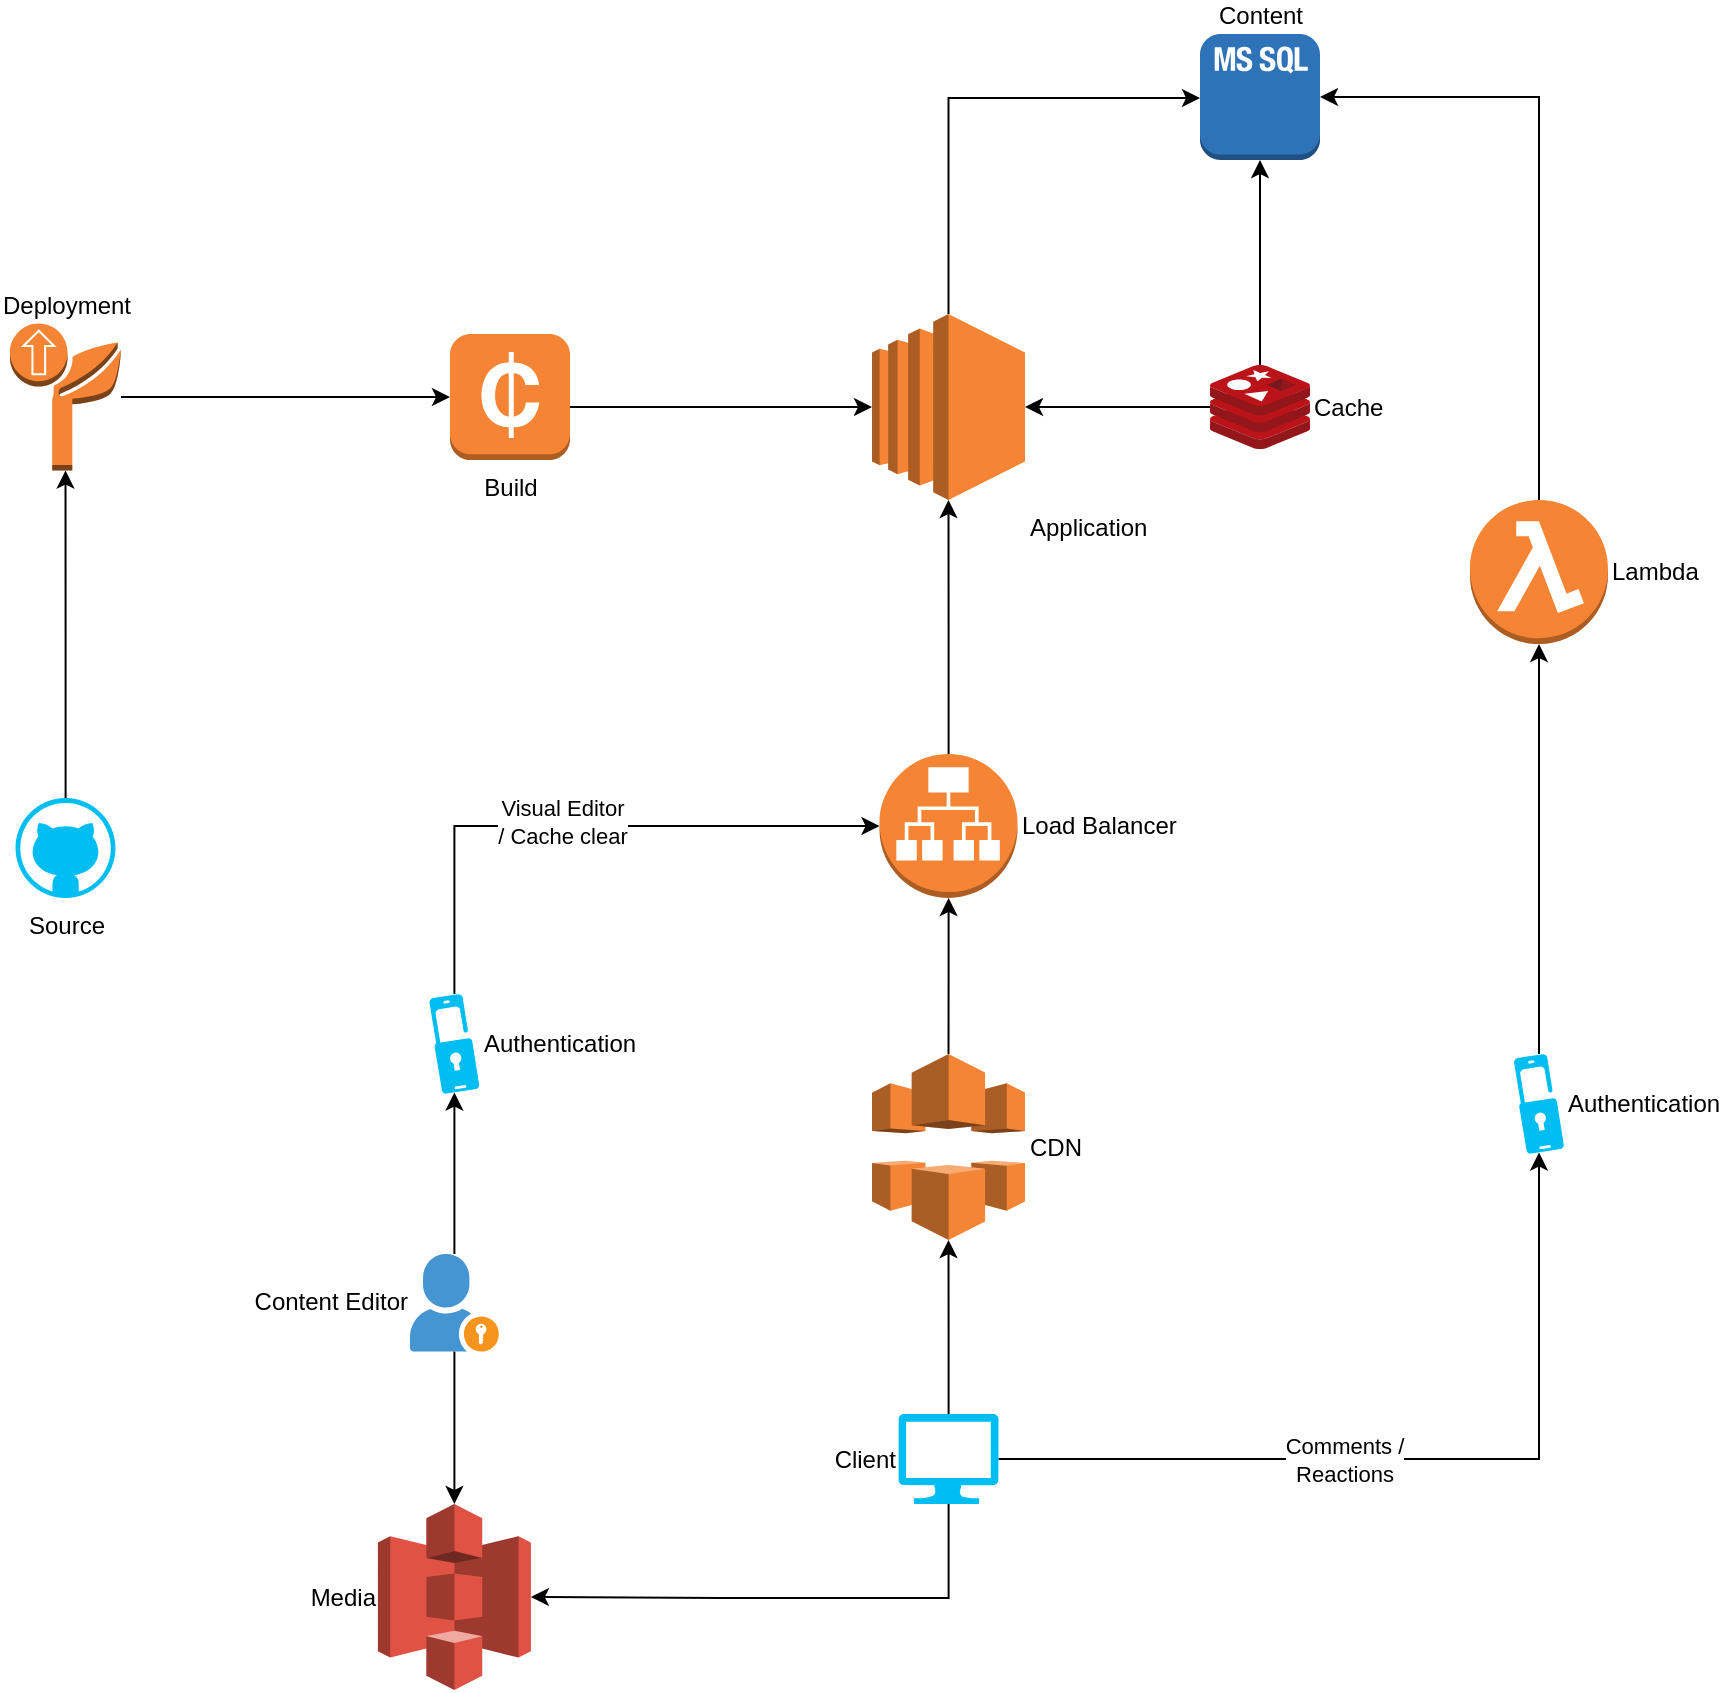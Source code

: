 <mxfile version="22.1.21" type="github">
  <diagram name="Page-1" id="aaaa8250-4180-3840-79b5-4cada1eebb92">
    <mxGraphModel dx="2156" dy="801" grid="1" gridSize="10" guides="1" tooltips="1" connect="1" arrows="1" fold="1" page="1" pageScale="1" pageWidth="850" pageHeight="1100" background="none" math="0" shadow="0">
      <root>
        <mxCell id="0" />
        <mxCell id="1" parent="0" />
        <mxCell id="64R8TixSoIScUBKTJMOt-53" style="edgeStyle=orthogonalEdgeStyle;rounded=0;orthogonalLoop=1;jettySize=auto;html=1;" edge="1" parent="1" source="64R8TixSoIScUBKTJMOt-3" target="64R8TixSoIScUBKTJMOt-10">
          <mxGeometry relative="1" as="geometry">
            <Array as="points">
              <mxPoint x="389" y="212" />
            </Array>
          </mxGeometry>
        </mxCell>
        <mxCell id="64R8TixSoIScUBKTJMOt-61" style="edgeStyle=orthogonalEdgeStyle;rounded=0;orthogonalLoop=1;jettySize=auto;html=1;startArrow=classic;startFill=1;endArrow=none;endFill=0;" edge="1" parent="1" source="64R8TixSoIScUBKTJMOt-3" target="64R8TixSoIScUBKTJMOt-59">
          <mxGeometry relative="1" as="geometry" />
        </mxCell>
        <mxCell id="64R8TixSoIScUBKTJMOt-3" value="Application" style="outlineConnect=0;dashed=0;verticalLabelPosition=bottom;verticalAlign=top;align=left;html=1;shape=mxgraph.aws3.ec2;fillColor=#F58534;gradientColor=none;labelPosition=right;" vertex="1" parent="1">
          <mxGeometry x="351" y="320" width="76.5" height="93" as="geometry" />
        </mxCell>
        <mxCell id="64R8TixSoIScUBKTJMOt-6" value="Deployment" style="outlineConnect=0;dashed=0;verticalLabelPosition=top;verticalAlign=bottom;align=center;html=1;shape=mxgraph.aws3.deployment;fillColor=#F58534;gradientColor=none;labelPosition=center;" vertex="1" parent="1">
          <mxGeometry x="-80" y="324.75" width="55.5" height="73.5" as="geometry" />
        </mxCell>
        <mxCell id="64R8TixSoIScUBKTJMOt-7" value="Lambda" style="outlineConnect=0;dashed=0;verticalLabelPosition=middle;verticalAlign=middle;align=left;html=1;shape=mxgraph.aws3.lambda_function;fillColor=#F58534;gradientColor=none;labelPosition=right;" vertex="1" parent="1">
          <mxGeometry x="650" y="413" width="69" height="72" as="geometry" />
        </mxCell>
        <mxCell id="64R8TixSoIScUBKTJMOt-15" style="edgeStyle=orthogonalEdgeStyle;rounded=0;orthogonalLoop=1;jettySize=auto;html=1;" edge="1" parent="1" source="64R8TixSoIScUBKTJMOt-8" target="64R8TixSoIScUBKTJMOt-3">
          <mxGeometry relative="1" as="geometry" />
        </mxCell>
        <mxCell id="64R8TixSoIScUBKTJMOt-19" style="edgeStyle=orthogonalEdgeStyle;rounded=0;orthogonalLoop=1;jettySize=auto;html=1;startArrow=classic;startFill=1;endArrow=none;endFill=0;" edge="1" parent="1" source="64R8TixSoIScUBKTJMOt-8" target="64R8TixSoIScUBKTJMOt-12">
          <mxGeometry relative="1" as="geometry" />
        </mxCell>
        <mxCell id="64R8TixSoIScUBKTJMOt-8" value="Load Balancer" style="outlineConnect=0;dashed=0;verticalLabelPosition=middle;verticalAlign=middle;align=left;html=1;shape=mxgraph.aws3.application_load_balancer;fillColor=#F58534;gradientColor=none;labelPosition=right;" vertex="1" parent="1">
          <mxGeometry x="354.75" y="540" width="69" height="72" as="geometry" />
        </mxCell>
        <mxCell id="64R8TixSoIScUBKTJMOt-9" value="Build" style="outlineConnect=0;dashed=0;verticalLabelPosition=bottom;verticalAlign=top;align=center;html=1;shape=mxgraph.aws3.spot_instance;fillColor=#F58534;gradientColor=none;labelPosition=center;" vertex="1" parent="1">
          <mxGeometry x="140" y="330" width="60" height="63" as="geometry" />
        </mxCell>
        <mxCell id="64R8TixSoIScUBKTJMOt-10" value="Content" style="outlineConnect=0;dashed=0;verticalLabelPosition=top;verticalAlign=bottom;align=center;html=1;shape=mxgraph.aws3.ms_sql_instance_2;fillColor=#2E73B8;gradientColor=none;labelPosition=center;" vertex="1" parent="1">
          <mxGeometry x="515" y="180" width="60" height="63" as="geometry" />
        </mxCell>
        <mxCell id="64R8TixSoIScUBKTJMOt-12" value="CDN" style="outlineConnect=0;dashed=0;verticalLabelPosition=middle;verticalAlign=middle;align=left;html=1;shape=mxgraph.aws3.cloudfront;fillColor=#F58536;gradientColor=none;labelPosition=right;" vertex="1" parent="1">
          <mxGeometry x="351" y="690" width="76.5" height="93" as="geometry" />
        </mxCell>
        <mxCell id="64R8TixSoIScUBKTJMOt-13" value="Media" style="outlineConnect=0;dashed=0;verticalLabelPosition=middle;verticalAlign=middle;align=right;html=1;shape=mxgraph.aws3.s3;fillColor=#E05243;gradientColor=none;labelPosition=left;" vertex="1" parent="1">
          <mxGeometry x="103.95" y="915" width="76.5" height="93" as="geometry" />
        </mxCell>
        <mxCell id="64R8TixSoIScUBKTJMOt-16" style="edgeStyle=orthogonalEdgeStyle;rounded=0;orthogonalLoop=1;jettySize=auto;html=1;entryX=0;entryY=0.5;entryDx=0;entryDy=0;entryPerimeter=0;" edge="1" parent="1" source="64R8TixSoIScUBKTJMOt-9" target="64R8TixSoIScUBKTJMOt-3">
          <mxGeometry relative="1" as="geometry">
            <Array as="points">
              <mxPoint x="150" y="367" />
              <mxPoint x="266" y="367" />
            </Array>
          </mxGeometry>
        </mxCell>
        <mxCell id="64R8TixSoIScUBKTJMOt-18" style="edgeStyle=orthogonalEdgeStyle;rounded=0;orthogonalLoop=1;jettySize=auto;html=1;entryX=0;entryY=0.5;entryDx=0;entryDy=0;entryPerimeter=0;" edge="1" parent="1" source="64R8TixSoIScUBKTJMOt-6" target="64R8TixSoIScUBKTJMOt-9">
          <mxGeometry relative="1" as="geometry" />
        </mxCell>
        <mxCell id="64R8TixSoIScUBKTJMOt-33" style="edgeStyle=orthogonalEdgeStyle;rounded=0;orthogonalLoop=1;jettySize=auto;html=1;" edge="1" parent="1" source="64R8TixSoIScUBKTJMOt-21" target="64R8TixSoIScUBKTJMOt-6">
          <mxGeometry relative="1" as="geometry" />
        </mxCell>
        <mxCell id="64R8TixSoIScUBKTJMOt-21" value="Source" style="verticalLabelPosition=bottom;html=1;verticalAlign=top;align=center;strokeColor=none;fillColor=#00BEF2;shape=mxgraph.azure.github_code;pointerEvents=1;" vertex="1" parent="1">
          <mxGeometry x="-77.25" y="562" width="50" height="50" as="geometry" />
        </mxCell>
        <mxCell id="64R8TixSoIScUBKTJMOt-23" value="Authentication" style="verticalLabelPosition=middle;html=1;verticalAlign=middle;align=left;strokeColor=none;fillColor=#00BEF2;shape=mxgraph.azure.multi_factor_authentication;pointerEvents=1;labelPosition=right;" vertex="1" parent="1">
          <mxGeometry x="129.7" y="660" width="25" height="50" as="geometry" />
        </mxCell>
        <mxCell id="64R8TixSoIScUBKTJMOt-28" style="edgeStyle=orthogonalEdgeStyle;rounded=0;orthogonalLoop=1;jettySize=auto;html=1;" edge="1" parent="1" source="64R8TixSoIScUBKTJMOt-27" target="64R8TixSoIScUBKTJMOt-12">
          <mxGeometry relative="1" as="geometry" />
        </mxCell>
        <mxCell id="64R8TixSoIScUBKTJMOt-44" value="Comments /&lt;br&gt;Reactions" style="edgeStyle=orthogonalEdgeStyle;rounded=0;orthogonalLoop=1;jettySize=auto;html=1;entryX=0.5;entryY=0.985;entryDx=0;entryDy=0;entryPerimeter=0;" edge="1" parent="1" source="64R8TixSoIScUBKTJMOt-27" target="64R8TixSoIScUBKTJMOt-57">
          <mxGeometry x="-0.186" relative="1" as="geometry">
            <mxPoint as="offset" />
          </mxGeometry>
        </mxCell>
        <mxCell id="64R8TixSoIScUBKTJMOt-27" value="Client" style="verticalLabelPosition=middle;html=1;verticalAlign=middle;align=right;strokeColor=none;fillColor=#00BEF2;shape=mxgraph.azure.computer;pointerEvents=1;labelPosition=left;" vertex="1" parent="1">
          <mxGeometry x="364.25" y="870" width="50" height="45" as="geometry" />
        </mxCell>
        <mxCell id="64R8TixSoIScUBKTJMOt-34" value="Content Editor" style="shadow=0;dashed=0;html=1;strokeColor=none;fillColor=#4495D1;labelPosition=left;verticalLabelPosition=middle;verticalAlign=middle;align=right;outlineConnect=0;shape=mxgraph.veeam.portal_admin;" vertex="1" parent="1">
          <mxGeometry x="120" y="790" width="44.4" height="48.8" as="geometry" />
        </mxCell>
        <mxCell id="64R8TixSoIScUBKTJMOt-38" style="edgeStyle=orthogonalEdgeStyle;rounded=0;orthogonalLoop=1;jettySize=auto;html=1;entryX=0;entryY=0.5;entryDx=0;entryDy=0;entryPerimeter=0;" edge="1" parent="1" source="64R8TixSoIScUBKTJMOt-23" target="64R8TixSoIScUBKTJMOt-8">
          <mxGeometry relative="1" as="geometry">
            <Array as="points">
              <mxPoint x="142" y="576" />
            </Array>
          </mxGeometry>
        </mxCell>
        <mxCell id="64R8TixSoIScUBKTJMOt-56" value="Visual Editor&lt;br&gt;/ Cache clear" style="edgeLabel;html=1;align=center;verticalAlign=middle;resizable=0;points=[];" vertex="1" connectable="0" parent="64R8TixSoIScUBKTJMOt-38">
          <mxGeometry x="-0.071" y="2" relative="1" as="geometry">
            <mxPoint as="offset" />
          </mxGeometry>
        </mxCell>
        <mxCell id="64R8TixSoIScUBKTJMOt-41" style="edgeStyle=orthogonalEdgeStyle;rounded=0;orthogonalLoop=1;jettySize=auto;html=1;entryX=0.5;entryY=0.985;entryDx=0;entryDy=0;entryPerimeter=0;" edge="1" parent="1" source="64R8TixSoIScUBKTJMOt-34" target="64R8TixSoIScUBKTJMOt-23">
          <mxGeometry relative="1" as="geometry" />
        </mxCell>
        <mxCell id="64R8TixSoIScUBKTJMOt-54" style="edgeStyle=orthogonalEdgeStyle;rounded=0;orthogonalLoop=1;jettySize=auto;html=1;entryX=1;entryY=0.5;entryDx=0;entryDy=0;entryPerimeter=0;" edge="1" parent="1" source="64R8TixSoIScUBKTJMOt-27" target="64R8TixSoIScUBKTJMOt-13">
          <mxGeometry relative="1" as="geometry">
            <Array as="points">
              <mxPoint x="389" y="962" />
              <mxPoint x="275" y="962" />
            </Array>
          </mxGeometry>
        </mxCell>
        <mxCell id="64R8TixSoIScUBKTJMOt-55" style="edgeStyle=orthogonalEdgeStyle;rounded=0;orthogonalLoop=1;jettySize=auto;html=1;entryX=0.5;entryY=0;entryDx=0;entryDy=0;entryPerimeter=0;" edge="1" parent="1" source="64R8TixSoIScUBKTJMOt-34" target="64R8TixSoIScUBKTJMOt-13">
          <mxGeometry relative="1" as="geometry" />
        </mxCell>
        <mxCell id="64R8TixSoIScUBKTJMOt-57" value="Authentication" style="verticalLabelPosition=middle;html=1;verticalAlign=middle;align=left;strokeColor=none;fillColor=#00BEF2;shape=mxgraph.azure.multi_factor_authentication;pointerEvents=1;labelPosition=right;" vertex="1" parent="1">
          <mxGeometry x="672" y="690" width="25" height="50" as="geometry" />
        </mxCell>
        <mxCell id="64R8TixSoIScUBKTJMOt-58" style="edgeStyle=orthogonalEdgeStyle;rounded=0;orthogonalLoop=1;jettySize=auto;html=1;entryX=0.5;entryY=1;entryDx=0;entryDy=0;entryPerimeter=0;" edge="1" parent="1" source="64R8TixSoIScUBKTJMOt-57" target="64R8TixSoIScUBKTJMOt-7">
          <mxGeometry relative="1" as="geometry" />
        </mxCell>
        <mxCell id="64R8TixSoIScUBKTJMOt-59" value="Cache" style="image;sketch=0;aspect=fixed;html=1;points=[];align=left;fontSize=12;image=img/lib/mscae/Cache_Redis_Product.svg;labelPosition=right;verticalLabelPosition=middle;verticalAlign=middle;" vertex="1" parent="1">
          <mxGeometry x="520" y="345.5" width="50" height="42" as="geometry" />
        </mxCell>
        <mxCell id="64R8TixSoIScUBKTJMOt-63" style="edgeStyle=orthogonalEdgeStyle;rounded=0;orthogonalLoop=1;jettySize=auto;html=1;entryX=0.5;entryY=1;entryDx=0;entryDy=0;entryPerimeter=0;" edge="1" parent="1" source="64R8TixSoIScUBKTJMOt-59" target="64R8TixSoIScUBKTJMOt-10">
          <mxGeometry relative="1" as="geometry" />
        </mxCell>
        <mxCell id="64R8TixSoIScUBKTJMOt-64" style="edgeStyle=orthogonalEdgeStyle;rounded=0;orthogonalLoop=1;jettySize=auto;html=1;entryX=1;entryY=0.5;entryDx=0;entryDy=0;entryPerimeter=0;" edge="1" parent="1" source="64R8TixSoIScUBKTJMOt-7" target="64R8TixSoIScUBKTJMOt-10">
          <mxGeometry relative="1" as="geometry">
            <Array as="points">
              <mxPoint x="685" y="212" />
            </Array>
          </mxGeometry>
        </mxCell>
      </root>
    </mxGraphModel>
  </diagram>
</mxfile>
